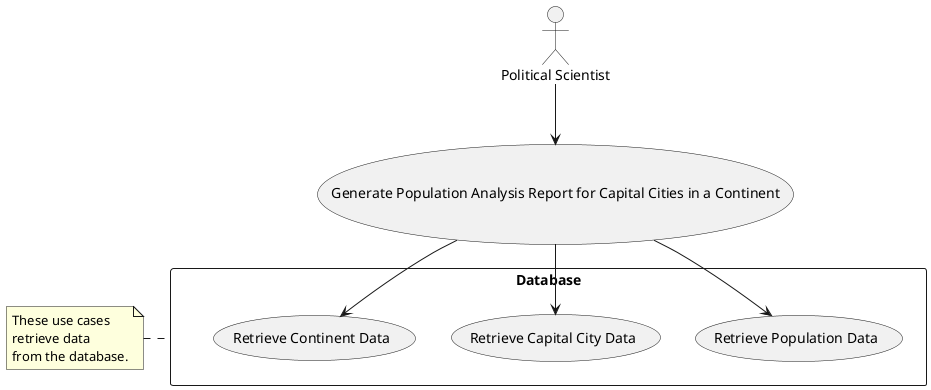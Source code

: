 @startuml Political_Science_System

usecase UC15 as "Generate Population Analysis Report for Capital Cities in a Continent"

actor "Political Scientist" as Scientist

rectangle Database {
    usecase "Retrieve Population Data" as RetrievePopulationData
    usecase "Retrieve Capital City Data" as RetrieveCapitalCityData
    usecase "Retrieve Continent Data" as RetrieveContinentData
}

Scientist --> UC15
UC15 --> RetrievePopulationData
UC15 --> RetrieveCapitalCityData
UC15 --> RetrieveContinentData

note left of Database : These use cases\nretrieve data\nfrom the database.

@enduml
